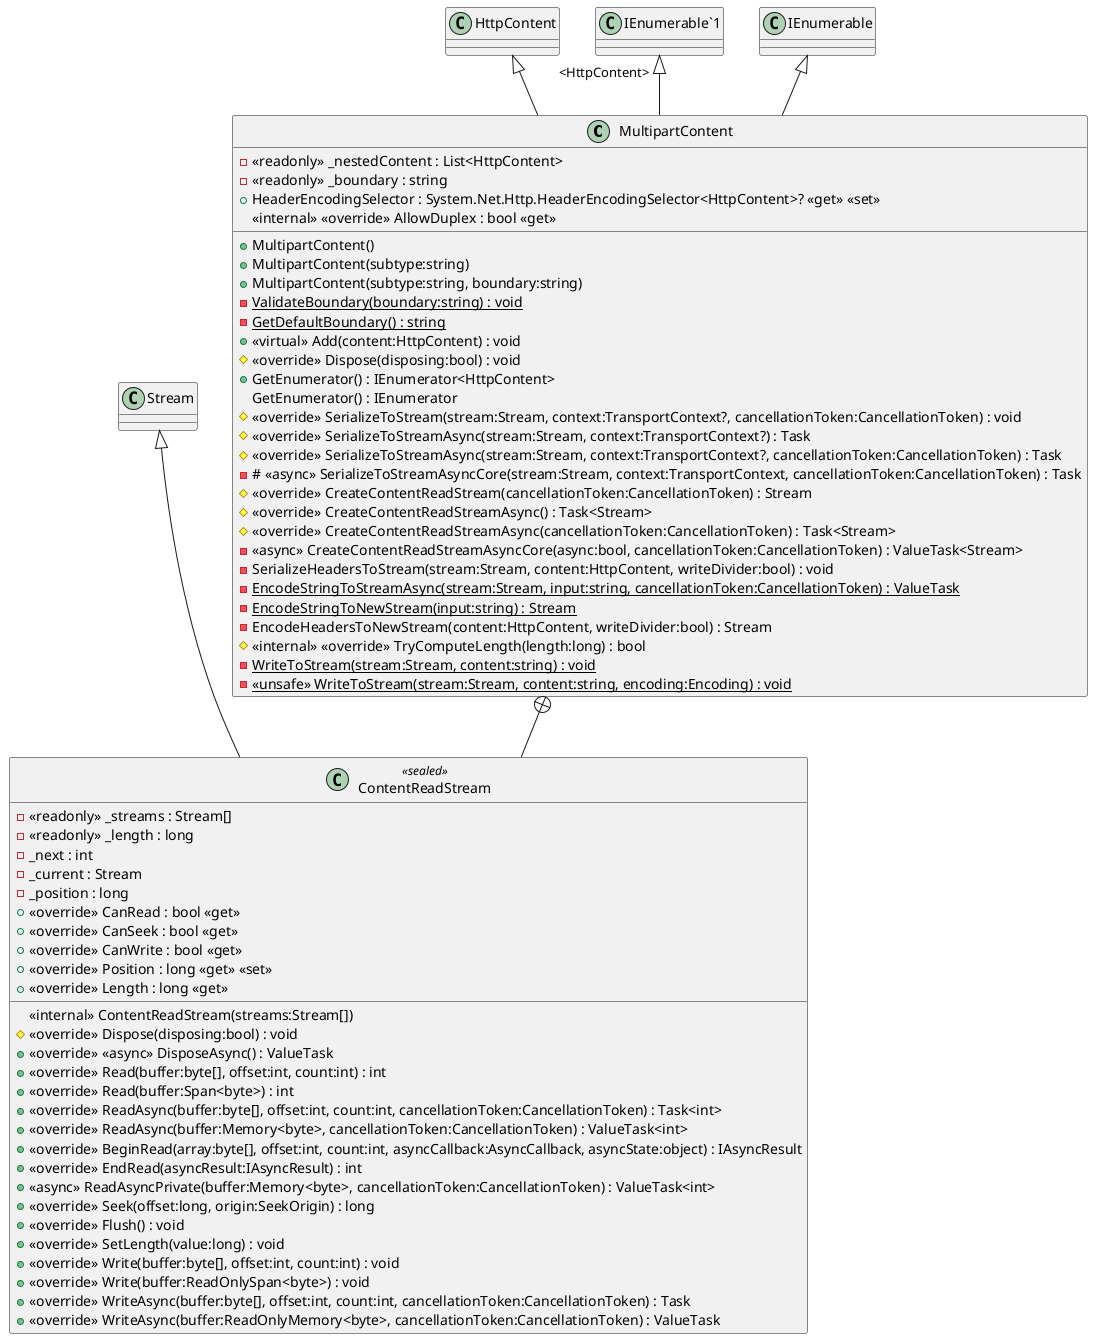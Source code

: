 @startuml
class MultipartContent {
    - <<readonly>> _nestedContent : List<HttpContent>
    - <<readonly>> _boundary : string
    + MultipartContent()
    + MultipartContent(subtype:string)
    + MultipartContent(subtype:string, boundary:string)
    - {static} ValidateBoundary(boundary:string) : void
    - {static} GetDefaultBoundary() : string
    + <<virtual>> Add(content:HttpContent) : void
    # <<override>> Dispose(disposing:bool) : void
    + GetEnumerator() : IEnumerator<HttpContent>
    GetEnumerator() : IEnumerator
    + HeaderEncodingSelector : System.Net.Http.HeaderEncodingSelector<HttpContent>? <<get>> <<set>>
    # <<override>> SerializeToStream(stream:Stream, context:TransportContext?, cancellationToken:CancellationToken) : void
    # <<override>> SerializeToStreamAsync(stream:Stream, context:TransportContext?) : Task
    # <<override>> SerializeToStreamAsync(stream:Stream, context:TransportContext?, cancellationToken:CancellationToken) : Task
    - # <<async>> SerializeToStreamAsyncCore(stream:Stream, context:TransportContext, cancellationToken:CancellationToken) : Task
    # <<override>> CreateContentReadStream(cancellationToken:CancellationToken) : Stream
    # <<override>> CreateContentReadStreamAsync() : Task<Stream>
    # <<override>> CreateContentReadStreamAsync(cancellationToken:CancellationToken) : Task<Stream>
    - <<async>> CreateContentReadStreamAsyncCore(async:bool, cancellationToken:CancellationToken) : ValueTask<Stream>
    - SerializeHeadersToStream(stream:Stream, content:HttpContent, writeDivider:bool) : void
    - {static} EncodeStringToStreamAsync(stream:Stream, input:string, cancellationToken:CancellationToken) : ValueTask
    - {static} EncodeStringToNewStream(input:string) : Stream
    - EncodeHeadersToNewStream(content:HttpContent, writeDivider:bool) : Stream
    <<internal>> <<override>> AllowDuplex : bool <<get>>
    # <<internal>> <<override>> TryComputeLength(length:long) : bool
    - {static} WriteToStream(stream:Stream, content:string) : void
    - {static} <<unsafe>> WriteToStream(stream:Stream, content:string, encoding:Encoding) : void
}
class ContentReadStream <<sealed>> {
    - <<readonly>> _streams : Stream[]
    - <<readonly>> _length : long
    - _next : int
    - _current : Stream
    - _position : long
    <<internal>> ContentReadStream(streams:Stream[])
    # <<override>> Dispose(disposing:bool) : void
    + <<override>> <<async>> DisposeAsync() : ValueTask
    + <<override>> CanRead : bool <<get>>
    + <<override>> CanSeek : bool <<get>>
    + <<override>> CanWrite : bool <<get>>
    + <<override>> Read(buffer:byte[], offset:int, count:int) : int
    + <<override>> Read(buffer:Span<byte>) : int
    + <<override>> ReadAsync(buffer:byte[], offset:int, count:int, cancellationToken:CancellationToken) : Task<int>
    + <<override>> ReadAsync(buffer:Memory<byte>, cancellationToken:CancellationToken) : ValueTask<int>
    + <<override>> BeginRead(array:byte[], offset:int, count:int, asyncCallback:AsyncCallback, asyncState:object) : IAsyncResult
    + <<override>> EndRead(asyncResult:IAsyncResult) : int
    + <<async>> ReadAsyncPrivate(buffer:Memory<byte>, cancellationToken:CancellationToken) : ValueTask<int>
    + <<override>> Position : long <<get>> <<set>>
    + <<override>> Seek(offset:long, origin:SeekOrigin) : long
    + <<override>> Length : long <<get>>
    + <<override>> Flush() : void
    + <<override>> SetLength(value:long) : void
    + <<override>> Write(buffer:byte[], offset:int, count:int) : void
    + <<override>> Write(buffer:ReadOnlySpan<byte>) : void
    + <<override>> WriteAsync(buffer:byte[], offset:int, count:int, cancellationToken:CancellationToken) : Task
    + <<override>> WriteAsync(buffer:ReadOnlyMemory<byte>, cancellationToken:CancellationToken) : ValueTask
}
HttpContent <|-- MultipartContent
"IEnumerable`1" "<HttpContent>" <|-- MultipartContent
IEnumerable <|-- MultipartContent
MultipartContent +-- ContentReadStream
Stream <|-- ContentReadStream
@enduml
